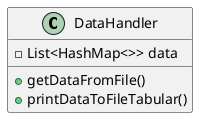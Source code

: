 @startuml
class DataHandler {
    -List<HashMap<>> data

    +getDataFromFile()
    +printDataToFileTabular()
}
@enduml